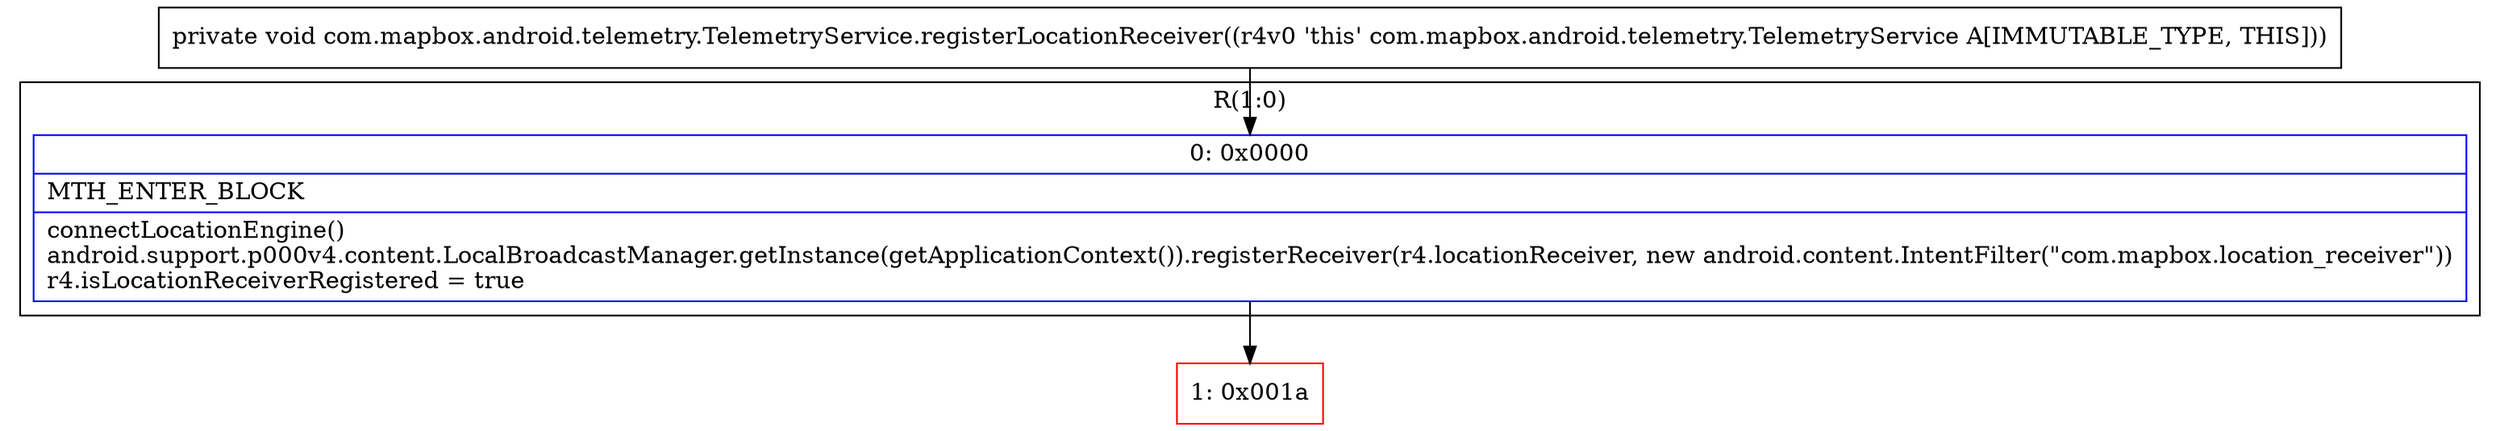 digraph "CFG forcom.mapbox.android.telemetry.TelemetryService.registerLocationReceiver()V" {
subgraph cluster_Region_1582140474 {
label = "R(1:0)";
node [shape=record,color=blue];
Node_0 [shape=record,label="{0\:\ 0x0000|MTH_ENTER_BLOCK\l|connectLocationEngine()\landroid.support.p000v4.content.LocalBroadcastManager.getInstance(getApplicationContext()).registerReceiver(r4.locationReceiver, new android.content.IntentFilter(\"com.mapbox.location_receiver\"))\lr4.isLocationReceiverRegistered = true\l}"];
}
Node_1 [shape=record,color=red,label="{1\:\ 0x001a}"];
MethodNode[shape=record,label="{private void com.mapbox.android.telemetry.TelemetryService.registerLocationReceiver((r4v0 'this' com.mapbox.android.telemetry.TelemetryService A[IMMUTABLE_TYPE, THIS])) }"];
MethodNode -> Node_0;
Node_0 -> Node_1;
}

